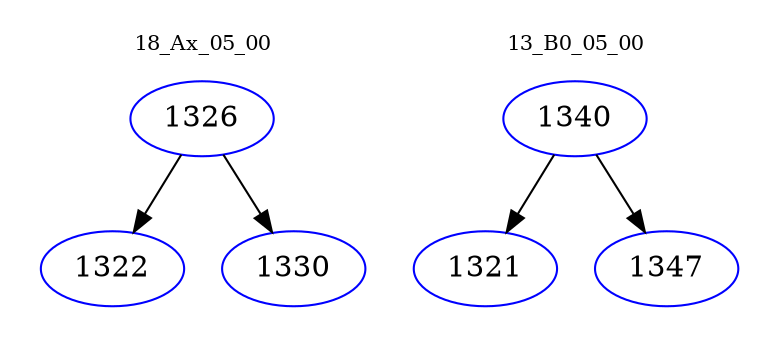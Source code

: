 digraph{
subgraph cluster_0 {
color = white
label = "18_Ax_05_00";
fontsize=10;
T0_1326 [label="1326", color="blue"]
T0_1326 -> T0_1322 [color="black"]
T0_1322 [label="1322", color="blue"]
T0_1326 -> T0_1330 [color="black"]
T0_1330 [label="1330", color="blue"]
}
subgraph cluster_1 {
color = white
label = "13_B0_05_00";
fontsize=10;
T1_1340 [label="1340", color="blue"]
T1_1340 -> T1_1321 [color="black"]
T1_1321 [label="1321", color="blue"]
T1_1340 -> T1_1347 [color="black"]
T1_1347 [label="1347", color="blue"]
}
}
